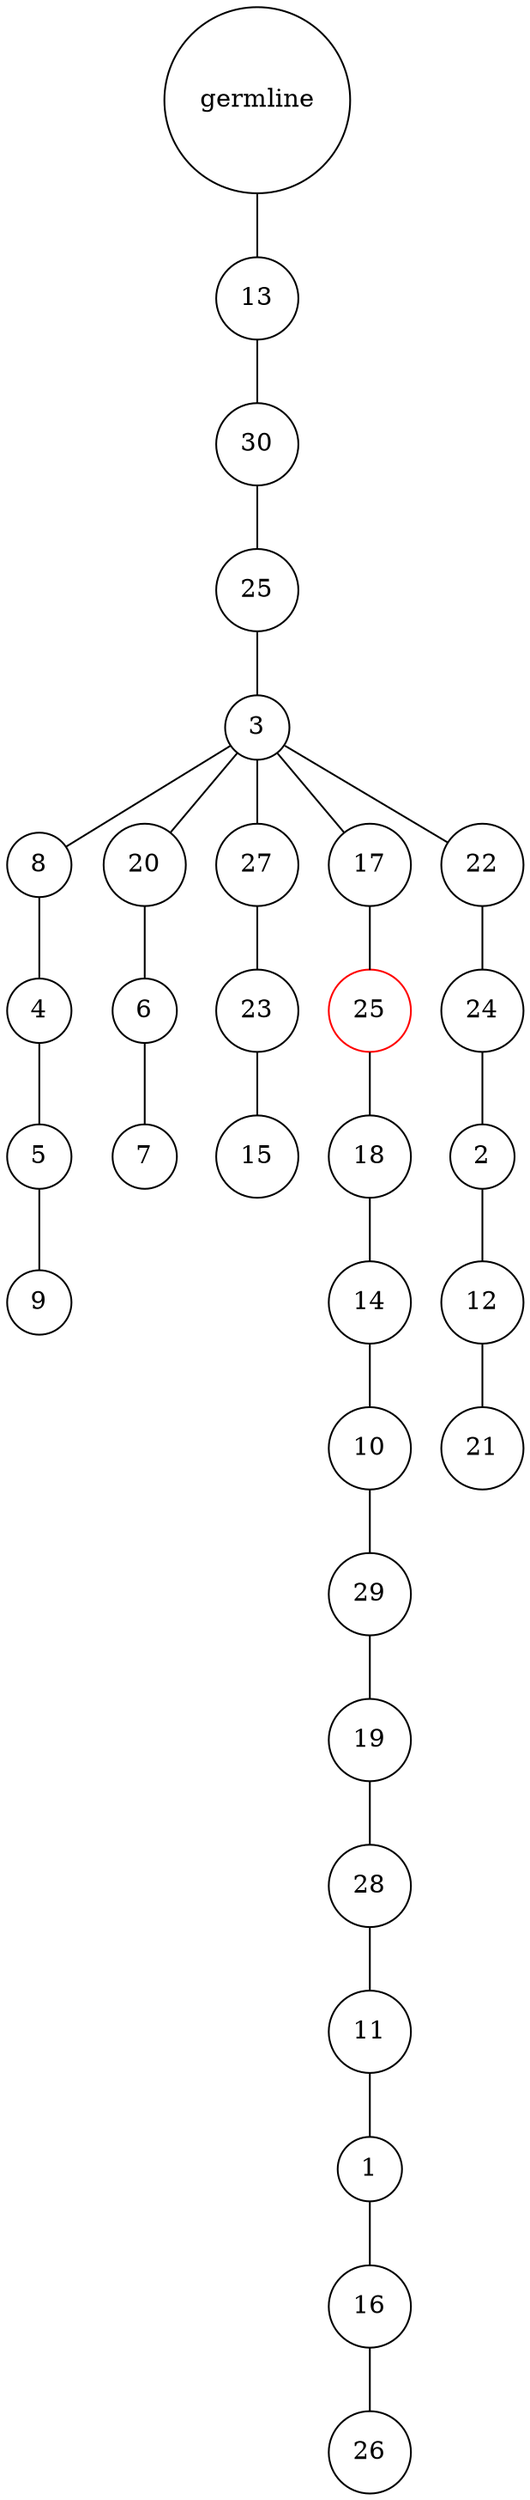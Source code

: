 graph {
	rankdir=UD;
	splines=line;
	node [shape=circle]
	"0x7feeaf1f0a90" [label="germline"];
	"0x7feeaf1f0ac0" [label="13"];
	"0x7feeaf1f0a90" -- "0x7feeaf1f0ac0" ;
	"0x7feeaf1f0af0" [label="30"];
	"0x7feeaf1f0ac0" -- "0x7feeaf1f0af0" ;
	"0x7feeaf1f0b20" [label="25"];
	"0x7feeaf1f0af0" -- "0x7feeaf1f0b20" ;
	"0x7feeaf1f0b50" [label="3"];
	"0x7feeaf1f0b20" -- "0x7feeaf1f0b50" ;
	"0x7feeaf1f0b80" [label="8"];
	"0x7feeaf1f0b50" -- "0x7feeaf1f0b80" ;
	"0x7feeaf1f0bb0" [label="4"];
	"0x7feeaf1f0b80" -- "0x7feeaf1f0bb0" ;
	"0x7feeaf1f0be0" [label="5"];
	"0x7feeaf1f0bb0" -- "0x7feeaf1f0be0" ;
	"0x7feeaf1f0c10" [label="9"];
	"0x7feeaf1f0be0" -- "0x7feeaf1f0c10" ;
	"0x7feeaf1f0c40" [label="20"];
	"0x7feeaf1f0b50" -- "0x7feeaf1f0c40" ;
	"0x7feeaf1f0c70" [label="6"];
	"0x7feeaf1f0c40" -- "0x7feeaf1f0c70" ;
	"0x7feeaf1f0ca0" [label="7"];
	"0x7feeaf1f0c70" -- "0x7feeaf1f0ca0" ;
	"0x7feeaf1f0cd0" [label="27"];
	"0x7feeaf1f0b50" -- "0x7feeaf1f0cd0" ;
	"0x7feeaf1f0d00" [label="23"];
	"0x7feeaf1f0cd0" -- "0x7feeaf1f0d00" ;
	"0x7feeaf1f0d30" [label="15"];
	"0x7feeaf1f0d00" -- "0x7feeaf1f0d30" ;
	"0x7feeaf1f0d60" [label="17"];
	"0x7feeaf1f0b50" -- "0x7feeaf1f0d60" ;
	"0x7feeaf1f0d90" [label="25",color="red"];
	"0x7feeaf1f0d60" -- "0x7feeaf1f0d90" ;
	"0x7feeaf1f0dc0" [label="18"];
	"0x7feeaf1f0d90" -- "0x7feeaf1f0dc0" ;
	"0x7feeaf1f0df0" [label="14"];
	"0x7feeaf1f0dc0" -- "0x7feeaf1f0df0" ;
	"0x7feeaf1f0e20" [label="10"];
	"0x7feeaf1f0df0" -- "0x7feeaf1f0e20" ;
	"0x7feeaf1f0e50" [label="29"];
	"0x7feeaf1f0e20" -- "0x7feeaf1f0e50" ;
	"0x7feeaf1f0e80" [label="19"];
	"0x7feeaf1f0e50" -- "0x7feeaf1f0e80" ;
	"0x7feeaf1f0eb0" [label="28"];
	"0x7feeaf1f0e80" -- "0x7feeaf1f0eb0" ;
	"0x7feeaf1f0ee0" [label="11"];
	"0x7feeaf1f0eb0" -- "0x7feeaf1f0ee0" ;
	"0x7feeaf1f0f10" [label="1"];
	"0x7feeaf1f0ee0" -- "0x7feeaf1f0f10" ;
	"0x7feeaf1f0f40" [label="16"];
	"0x7feeaf1f0f10" -- "0x7feeaf1f0f40" ;
	"0x7feeaf1f0f70" [label="26"];
	"0x7feeaf1f0f40" -- "0x7feeaf1f0f70" ;
	"0x7feeaf1f0fa0" [label="22"];
	"0x7feeaf1f0b50" -- "0x7feeaf1f0fa0" ;
	"0x7feeaf1f0fd0" [label="24"];
	"0x7feeaf1f0fa0" -- "0x7feeaf1f0fd0" ;
	"0x7feeaf200040" [label="2"];
	"0x7feeaf1f0fd0" -- "0x7feeaf200040" ;
	"0x7feeaf200070" [label="12"];
	"0x7feeaf200040" -- "0x7feeaf200070" ;
	"0x7feeaf2000a0" [label="21"];
	"0x7feeaf200070" -- "0x7feeaf2000a0" ;
}
